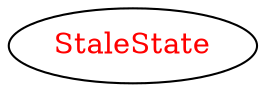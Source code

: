 digraph dependencyGraph {
 concentrate=true;
 ranksep="2.0";
 rankdir="LR"; 
 splines="ortho";
"StaleState" [fontcolor="red"];
}